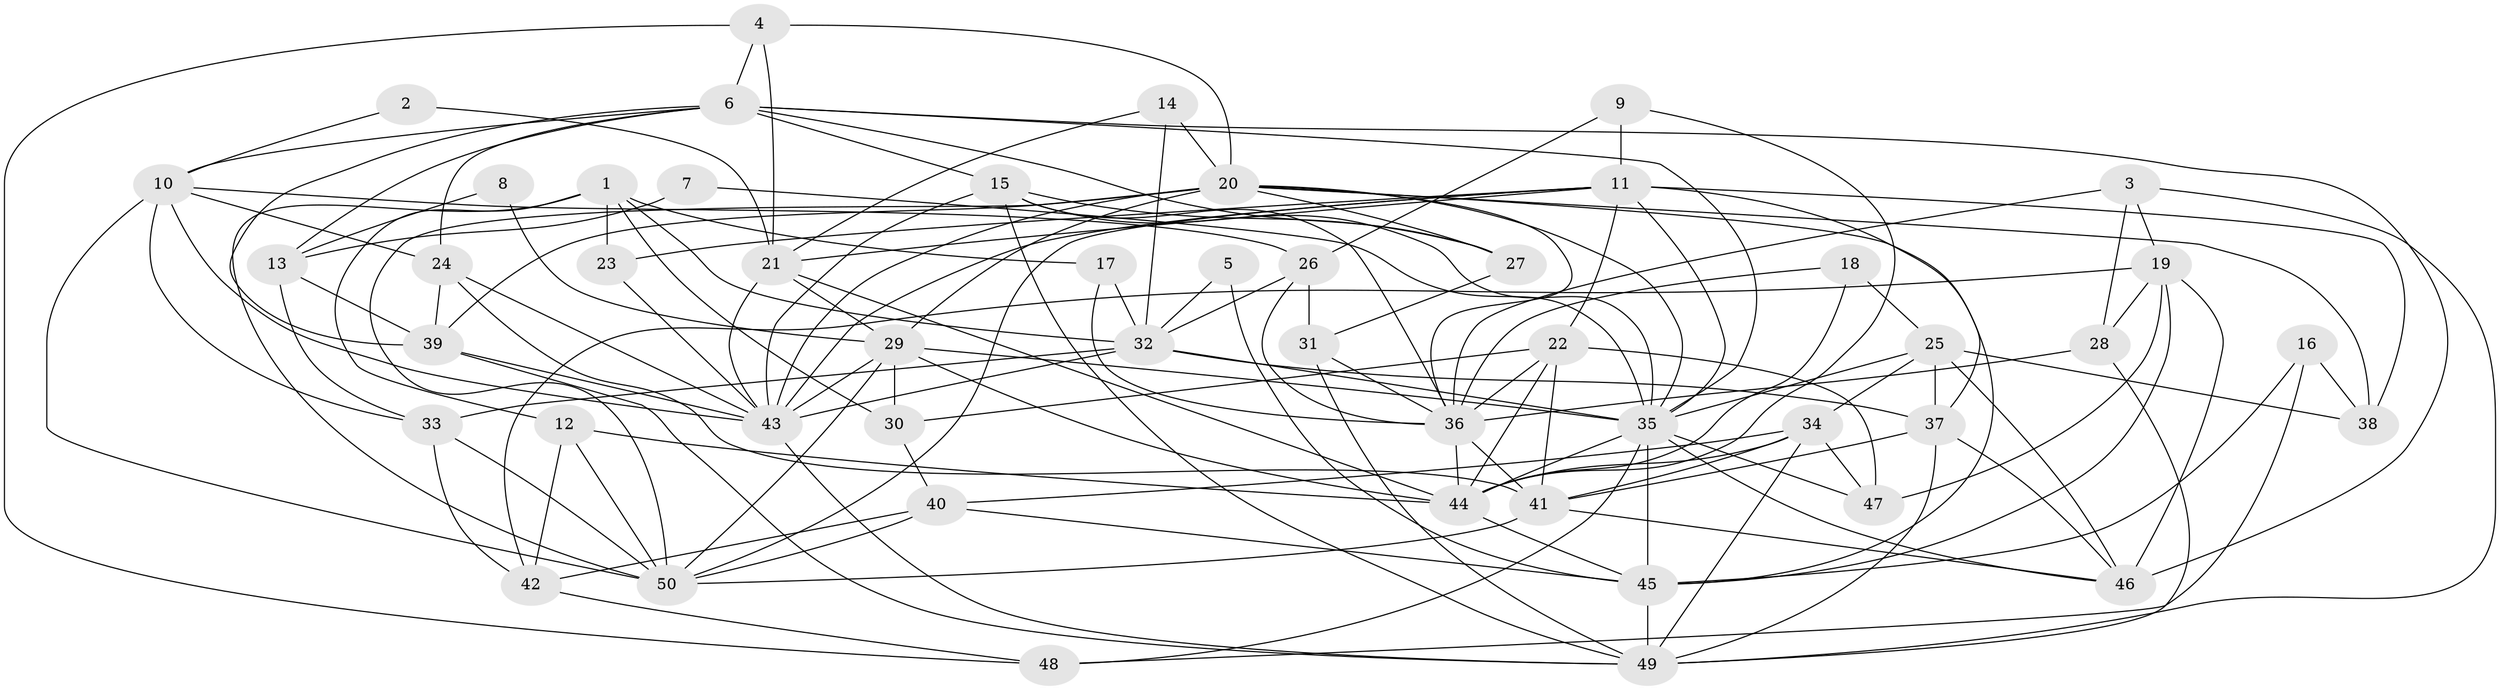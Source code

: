 // original degree distribution, {5: 0.15151515151515152, 2: 0.16161616161616163, 4: 0.25252525252525254, 3: 0.26262626262626265, 7: 0.050505050505050504, 6: 0.10101010101010101, 8: 0.020202020202020204}
// Generated by graph-tools (version 1.1) at 2025/26/03/09/25 03:26:15]
// undirected, 50 vertices, 144 edges
graph export_dot {
graph [start="1"]
  node [color=gray90,style=filled];
  1;
  2;
  3;
  4;
  5;
  6;
  7;
  8;
  9;
  10;
  11;
  12;
  13;
  14;
  15;
  16;
  17;
  18;
  19;
  20;
  21;
  22;
  23;
  24;
  25;
  26;
  27;
  28;
  29;
  30;
  31;
  32;
  33;
  34;
  35;
  36;
  37;
  38;
  39;
  40;
  41;
  42;
  43;
  44;
  45;
  46;
  47;
  48;
  49;
  50;
  1 -- 12 [weight=1.0];
  1 -- 17 [weight=1.0];
  1 -- 23 [weight=1.0];
  1 -- 30 [weight=1.0];
  1 -- 32 [weight=1.0];
  1 -- 50 [weight=1.0];
  2 -- 10 [weight=1.0];
  2 -- 21 [weight=1.0];
  3 -- 19 [weight=1.0];
  3 -- 28 [weight=1.0];
  3 -- 36 [weight=1.0];
  3 -- 49 [weight=1.0];
  4 -- 6 [weight=1.0];
  4 -- 20 [weight=1.0];
  4 -- 21 [weight=1.0];
  4 -- 48 [weight=1.0];
  5 -- 32 [weight=1.0];
  5 -- 45 [weight=1.0];
  6 -- 10 [weight=1.0];
  6 -- 13 [weight=1.0];
  6 -- 15 [weight=1.0];
  6 -- 24 [weight=1.0];
  6 -- 27 [weight=1.0];
  6 -- 35 [weight=1.0];
  6 -- 39 [weight=1.0];
  6 -- 46 [weight=1.0];
  7 -- 13 [weight=1.0];
  7 -- 35 [weight=1.0];
  8 -- 13 [weight=1.0];
  8 -- 29 [weight=1.0];
  9 -- 11 [weight=1.0];
  9 -- 26 [weight=1.0];
  9 -- 44 [weight=1.0];
  10 -- 24 [weight=1.0];
  10 -- 26 [weight=1.0];
  10 -- 33 [weight=1.0];
  10 -- 43 [weight=1.0];
  10 -- 50 [weight=1.0];
  11 -- 21 [weight=1.0];
  11 -- 22 [weight=1.0];
  11 -- 23 [weight=1.0];
  11 -- 35 [weight=1.0];
  11 -- 37 [weight=1.0];
  11 -- 38 [weight=1.0];
  11 -- 43 [weight=1.0];
  11 -- 50 [weight=1.0];
  12 -- 42 [weight=1.0];
  12 -- 44 [weight=1.0];
  12 -- 50 [weight=1.0];
  13 -- 33 [weight=1.0];
  13 -- 39 [weight=1.0];
  14 -- 20 [weight=1.0];
  14 -- 21 [weight=1.0];
  14 -- 32 [weight=1.0];
  15 -- 27 [weight=1.0];
  15 -- 35 [weight=1.0];
  15 -- 36 [weight=1.0];
  15 -- 43 [weight=1.0];
  15 -- 49 [weight=1.0];
  16 -- 38 [weight=1.0];
  16 -- 45 [weight=1.0];
  16 -- 48 [weight=1.0];
  17 -- 32 [weight=1.0];
  17 -- 36 [weight=1.0];
  18 -- 25 [weight=1.0];
  18 -- 36 [weight=1.0];
  18 -- 44 [weight=1.0];
  19 -- 28 [weight=1.0];
  19 -- 42 [weight=2.0];
  19 -- 45 [weight=1.0];
  19 -- 46 [weight=1.0];
  19 -- 47 [weight=2.0];
  20 -- 27 [weight=1.0];
  20 -- 29 [weight=1.0];
  20 -- 35 [weight=1.0];
  20 -- 36 [weight=1.0];
  20 -- 38 [weight=1.0];
  20 -- 39 [weight=1.0];
  20 -- 43 [weight=1.0];
  20 -- 45 [weight=1.0];
  20 -- 50 [weight=1.0];
  21 -- 29 [weight=1.0];
  21 -- 43 [weight=1.0];
  21 -- 44 [weight=1.0];
  22 -- 30 [weight=1.0];
  22 -- 36 [weight=1.0];
  22 -- 41 [weight=1.0];
  22 -- 44 [weight=1.0];
  22 -- 47 [weight=1.0];
  23 -- 43 [weight=1.0];
  24 -- 39 [weight=1.0];
  24 -- 41 [weight=1.0];
  24 -- 43 [weight=1.0];
  25 -- 34 [weight=1.0];
  25 -- 35 [weight=1.0];
  25 -- 37 [weight=1.0];
  25 -- 38 [weight=1.0];
  25 -- 46 [weight=1.0];
  26 -- 31 [weight=1.0];
  26 -- 32 [weight=1.0];
  26 -- 36 [weight=1.0];
  27 -- 31 [weight=1.0];
  28 -- 36 [weight=1.0];
  28 -- 49 [weight=1.0];
  29 -- 30 [weight=1.0];
  29 -- 35 [weight=1.0];
  29 -- 43 [weight=1.0];
  29 -- 44 [weight=1.0];
  29 -- 50 [weight=1.0];
  30 -- 40 [weight=2.0];
  31 -- 36 [weight=1.0];
  31 -- 49 [weight=1.0];
  32 -- 33 [weight=1.0];
  32 -- 35 [weight=1.0];
  32 -- 37 [weight=1.0];
  32 -- 43 [weight=1.0];
  33 -- 42 [weight=1.0];
  33 -- 50 [weight=1.0];
  34 -- 40 [weight=1.0];
  34 -- 41 [weight=1.0];
  34 -- 44 [weight=1.0];
  34 -- 47 [weight=1.0];
  34 -- 49 [weight=1.0];
  35 -- 44 [weight=1.0];
  35 -- 45 [weight=1.0];
  35 -- 46 [weight=1.0];
  35 -- 47 [weight=1.0];
  35 -- 48 [weight=1.0];
  36 -- 41 [weight=1.0];
  36 -- 44 [weight=1.0];
  37 -- 41 [weight=1.0];
  37 -- 46 [weight=1.0];
  37 -- 49 [weight=1.0];
  39 -- 43 [weight=1.0];
  39 -- 49 [weight=1.0];
  40 -- 42 [weight=1.0];
  40 -- 45 [weight=1.0];
  40 -- 50 [weight=2.0];
  41 -- 46 [weight=1.0];
  41 -- 50 [weight=1.0];
  42 -- 48 [weight=1.0];
  43 -- 49 [weight=1.0];
  44 -- 45 [weight=1.0];
  45 -- 49 [weight=1.0];
}
